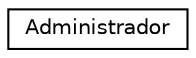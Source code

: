 digraph "Graphical Class Hierarchy"
{
  edge [fontname="Helvetica",fontsize="10",labelfontname="Helvetica",labelfontsize="10"];
  node [fontname="Helvetica",fontsize="10",shape=record];
  rankdir="LR";
  Node0 [label="Administrador",height=0.2,width=0.4,color="black", fillcolor="white", style="filled",URL="$classAdministrador.html"];
}

